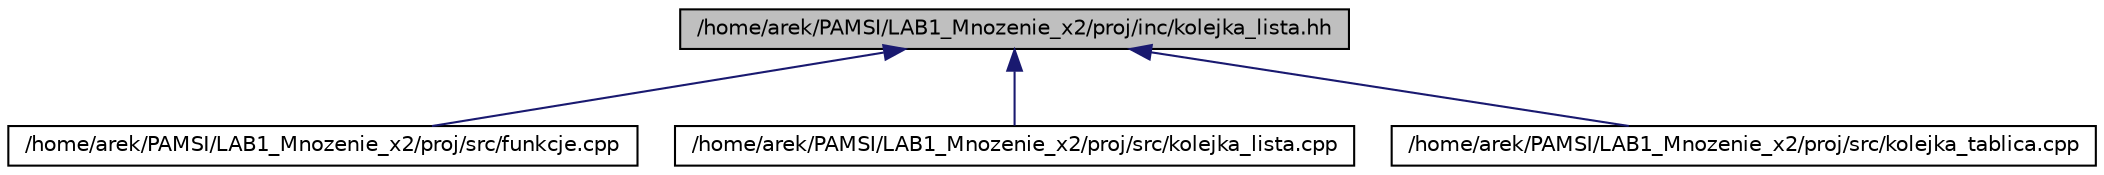digraph G
{
  edge [fontname="Helvetica",fontsize="10",labelfontname="Helvetica",labelfontsize="10"];
  node [fontname="Helvetica",fontsize="10",shape=record];
  Node1 [label="/home/arek/PAMSI/LAB1_Mnozenie_x2/proj/inc/kolejka_lista.hh",height=0.2,width=0.4,color="black", fillcolor="grey75", style="filled" fontcolor="black"];
  Node1 -> Node2 [dir="back",color="midnightblue",fontsize="10",style="solid",fontname="Helvetica"];
  Node2 [label="/home/arek/PAMSI/LAB1_Mnozenie_x2/proj/src/funkcje.cpp",height=0.2,width=0.4,color="black", fillcolor="white", style="filled",URL="$funkcje_8cpp.html",tooltip="Zawiera definicje funkcji uzytych w programie."];
  Node1 -> Node3 [dir="back",color="midnightblue",fontsize="10",style="solid",fontname="Helvetica"];
  Node3 [label="/home/arek/PAMSI/LAB1_Mnozenie_x2/proj/src/kolejka_lista.cpp",height=0.2,width=0.4,color="black", fillcolor="white", style="filled",URL="$kolejka__lista_8cpp.html",tooltip="Zawiera definicje funkcji uzywanych przez kolejke zaimplementowana przy pomocy listy - klasa Kolejka_..."];
  Node1 -> Node4 [dir="back",color="midnightblue",fontsize="10",style="solid",fontname="Helvetica"];
  Node4 [label="/home/arek/PAMSI/LAB1_Mnozenie_x2/proj/src/kolejka_tablica.cpp",height=0.2,width=0.4,color="black", fillcolor="white", style="filled",URL="$kolejka__tablica_8cpp.html",tooltip="Zawiera definicje funkcji uzywanych przez kolejke zaimplementowana przy pomocy tablicy - klasa Kolejk..."];
}

